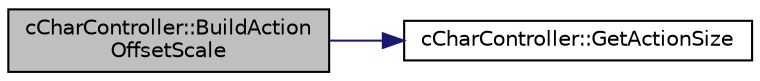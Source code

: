 digraph "cCharController::BuildActionOffsetScale"
{
 // LATEX_PDF_SIZE
  edge [fontname="Helvetica",fontsize="10",labelfontname="Helvetica",labelfontsize="10"];
  node [fontname="Helvetica",fontsize="10",shape=record];
  rankdir="LR";
  Node1 [label="cCharController::BuildAction\lOffsetScale",height=0.2,width=0.4,color="black", fillcolor="grey75", style="filled", fontcolor="black",tooltip=" "];
  Node1 -> Node2 [color="midnightblue",fontsize="10",style="solid",fontname="Helvetica"];
  Node2 [label="cCharController::GetActionSize",height=0.2,width=0.4,color="black", fillcolor="white", style="filled",URL="$classc_char_controller.html#afaaa7adffa94763042a1e4f7ce868d64",tooltip=" "];
}
